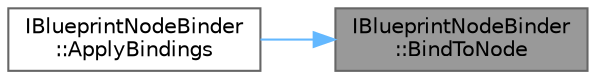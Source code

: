 digraph "IBlueprintNodeBinder::BindToNode"
{
 // INTERACTIVE_SVG=YES
 // LATEX_PDF_SIZE
  bgcolor="transparent";
  edge [fontname=Helvetica,fontsize=10,labelfontname=Helvetica,labelfontsize=10];
  node [fontname=Helvetica,fontsize=10,shape=box,height=0.2,width=0.4];
  rankdir="RL";
  Node1 [id="Node000001",label="IBlueprintNodeBinder\l::BindToNode",height=0.2,width=0.4,color="gray40", fillcolor="grey60", style="filled", fontcolor="black",tooltip="Attempts to apply the specified binding to the supplied node."];
  Node1 -> Node2 [id="edge1_Node000001_Node000002",dir="back",color="steelblue1",style="solid",tooltip=" "];
  Node2 [id="Node000002",label="IBlueprintNodeBinder\l::ApplyBindings",height=0.2,width=0.4,color="grey40", fillcolor="white", style="filled",URL="$da/d7c/classIBlueprintNodeBinder.html#a41e88a56c5a0d1834b411237b810d641",tooltip="Attempts to bind all bindings to the supplied node."];
}
